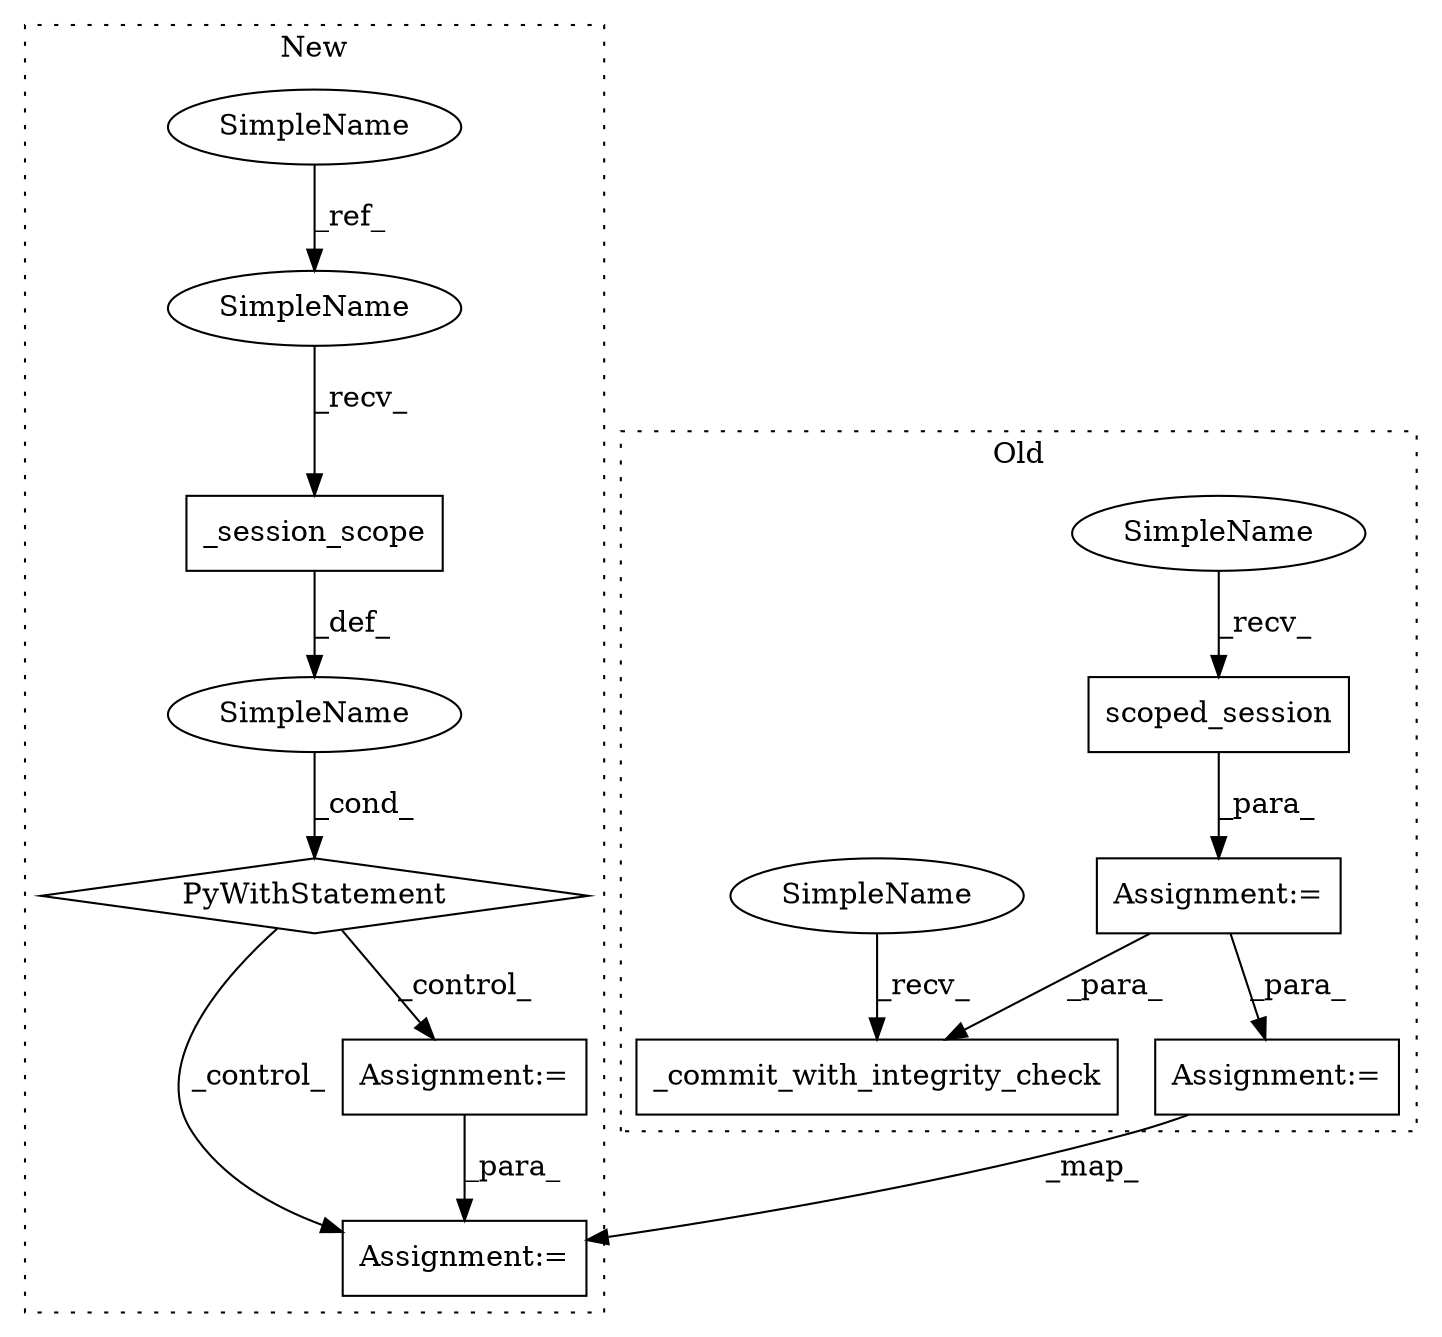 digraph G {
subgraph cluster0 {
1 [label="_commit_with_integrity_check" a="32" s="5968,6004" l="29,1" shape="box"];
5 [label="scoped_session" a="32" s="5582" l="16" shape="box"];
6 [label="Assignment:=" a="7" s="5576" l="1" shape="box"];
9 [label="Assignment:=" a="7" s="5680" l="1" shape="box"];
12 [label="SimpleName" a="42" s="5577" l="4" shape="ellipse"];
13 [label="SimpleName" a="42" s="5963" l="4" shape="ellipse"];
label = "Old";
style="dotted";
}
subgraph cluster1 {
2 [label="PyWithStatement" a="104" s="5656,5687" l="10,2" shape="diamond"];
3 [label="_session_scope" a="32" s="5671" l="16" shape="box"];
4 [label="SimpleName" a="42" s="5426" l="4" shape="ellipse"];
7 [label="SimpleName" a="42" s="" l="" shape="ellipse"];
8 [label="Assignment:=" a="7" s="5794" l="1" shape="box"];
10 [label="Assignment:=" a="7" s="5701" l="7" shape="box"];
11 [label="SimpleName" a="42" s="5666" l="4" shape="ellipse"];
label = "New";
style="dotted";
}
2 -> 8 [label="_control_"];
2 -> 10 [label="_control_"];
3 -> 7 [label="_def_"];
4 -> 11 [label="_ref_"];
5 -> 6 [label="_para_"];
6 -> 9 [label="_para_"];
6 -> 1 [label="_para_"];
7 -> 2 [label="_cond_"];
9 -> 8 [label="_map_"];
10 -> 8 [label="_para_"];
11 -> 3 [label="_recv_"];
12 -> 5 [label="_recv_"];
13 -> 1 [label="_recv_"];
}